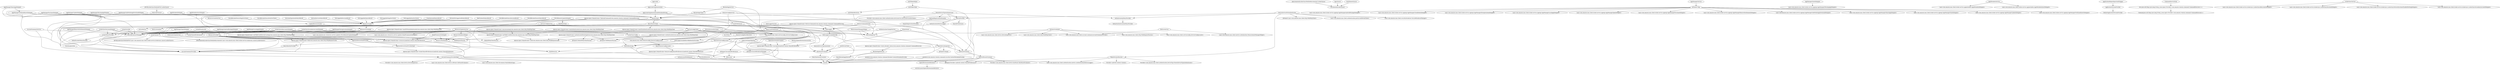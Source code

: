 digraph G1 {
  concentrate = true;
  n2 [label="@FullLockerSyncModule$Full LockerSyncer"];
  n2 -> FullLockerSyncer;
  n3 [label="@IncrementalLockerSyncModule$Incremental LockerSyncer"];
  n3 -> IncrementalLockerSyncer;
  n4 [label="@Named EncryptedPreferences"];
  n4 -> Context;
  n4 -> Obfuscator;
  n5 [label="@Named Map"];
  n6 [label="Lazy<com.amazon.mas.client.locker.service.appmgr.AppManagerAndroidPackageDelegate>"];
  n5 -> n6;
  n7 [label="Lazy<com.amazon.mas.client.locker.service.appmgr.AppManagerCloudDeleteDelegate>"];
  n5 -> n7;
  n8 [label="Lazy<com.amazon.mas.client.locker.service.appmgr.AppManagerDeregistrationDelegate>"];
  n5 -> n8;
  n9 [label="Lazy<com.amazon.mas.client.locker.service.appmgr.AppManagerLocalAppDelegate>"];
  n5 -> n9;
  n10 [label="Lazy<com.amazon.mas.client.locker.service.appmgr.AppManagerOpenDelegate>"];
  n5 -> n10;
  n11 [label="Lazy<com.amazon.mas.client.locker.service.appmgr.AppManagerPurchaseDelegate>"];
  n5 -> n11;
  n12 [label="Lazy<com.amazon.mas.client.locker.service.appmgr.AppManagerRemoveEntitlementDelegate>"];
  n5 -> n12;
  n13 [label="Lazy<com.amazon.mas.client.locker.service.appmgr.AppManagerSafeModeAppDownloadDelegate>"];
  n5 -> n13;
  n14 [label="Lazy<com.amazon.mas.client.locker.service.appmgr.AppManagerShareAppDelegate>"];
  n5 -> n14;
  n15 [label="Lazy<com.amazon.mas.client.locker.service.appmgr.AppManagerStateDelegate>"];
  n5 -> n15;
  n16 [label="Lazy<com.amazon.mas.client.locker.service.appmgr.AppManagerUpdateDelegate>"];
  n5 -> n16;
  n17 [label="Lazy<com.amazon.mas.client.locker.service.appmgr.AppManagerVerifyAndInsertDelegate>"];
  n5 -> n17;
  n18 [label="@Named SecureBroadcastManager"];
  n18 -> Context;
  n19 [label="@javax.inject.Named(value=MetricsCommand)/com.amazon.venezia.command.CommandExecutor"];
  n19 -> DeviceInspector;
  n19 -> MASLogger;
  n19 -> Context;
  n19 -> AccountSummaryProvider;
  n20 [label="@javax.inject.Named(value=TailwindCommand)/com.amazon.venezia.command.CommandExecutor"];
  n20 -> SecureBroadcastManager;
  n20 -> AccountSummaryProvider;
  n20 -> HardwareEvaluator;
  n20 -> UserPreferences;
  n21 [label="@javax.inject.Named(value=authenticated)/com.amazon.mas.client.http.WebHttpClient"];
  n22 [label="@Named DefaultHttpClientFactory"];
  n21 -> n22;
  n23 [label="@Named WebRequestFactory"];
  n21 -> n23;
  n24 [label="@javax.inject.Named(value=null)/com.amazon.mas.client.http.HttpRequestCache"];
  n21 -> n24;
  n25 [label="@javax.inject.Named(value=authenticatedNonSingleton)/com.amazon.mas.client.http.WebHttpClient"];
  n25 -> n22;
  n25 -> n23;
  n25 -> n24;
  n26 [label="@javax.inject.Named(value=check_blocked_status)/com.amazon.venezia.command.CommandExecutor"];
  n26 -> BlockedAppDetector;
  n27 [label="@javax.inject.Named(value=disk)/com.amazon.mas.client.http.HttpRequestCache"];
  n27 -> Context;
  n28 [label="@javax.inject.Named(value=encrypted)/android.content.SharedPreferences"];
  n28 -> Context;
  n28 -> Obfuscator;
  n29 [label="@javax.inject.Named(value=featureConfigSharedPreferences)/android.content.SharedPreferences"];
  n29 -> Context;
  n29 -> Obfuscator;
  n30 [label="@javax.inject.Named(value=lockerSharedPreferences)/android.content.SharedPreferences"];
  n30 -> Context;
  n31 [label="@javax.inject.Named(value=masDSAuthenticated)/com.amazon.mas.client.http.WebHttpClient"];
  n31 -> n25;
  n32 [label="@javax.inject.Named(value=masDSNonAuthenticated)/com.amazon.mas.client.http.WebHttpClient"];
  n33 [label="@javax.inject.Named(value=notToBeUsedDirectlyCaching)/com.amazon.mas.client.http.WebHttpClient"];
  n32 -> n33;
  n34 [label="@javax.inject.Named(value=nonAuthenticated)/com.amazon.mas.client.http.WebHttpClient"];
  n35 [label="@javax.inject.Named(value=notToBeUsedDirectly)/com.amazon.mas.client.http.WebHttpClient"];
  n34 -> n35;
  n36 [label="@javax.inject.Named(value=nonconsuming)/com.amazon.mas.client.http.WebHttpClient"];
  n36 -> n35;
  n35 -> n24;
  n35 -> DefaultHttpClientFactory;
  n35 -> WebRequestFactory;
  n33 -> n27;
  n33 -> DefaultHttpClientFactory;
  n33 -> WebRequestFactory;
  n37 [label="@javax.inject.Named(value=resources)/android.content.SharedPreferences"];
  n37 -> Context;
  AccountSummaryProvider -> AccountSummaryProviderImpl;
  n38 [label="@Named Provider<android.content.SharedPreferences>"];
  AccountSummaryProviderImpl -> n38;
  n39 [label="Provider<com.amazon.mas.client.device.DeviceInspector>"];
  AccountSummaryProviderImpl -> n39;
  n40 [label="Lazy<com.amazon.mas.client.authentication.metrics.AuthenticationMetricsLogger>"];
  AccountSummaryProviderImpl -> n40;
  n41 [label="Lazy<com.amazon.mas.client.device.software.SoftwareEvaluator>"];
  AccountSummaryProviderImpl -> n41;
  n42 [label="Lazy<com.amazon.mas.client.dscommon.MasDsBootstrap>"];
  AccountSummaryProviderImpl -> n42;
  AccountSummaryProviderImpl -> Context;
  AccountSummaryService -> AccountSummaryProviderImpl;
  AccountSummaryService -> SecureBroadcastManager;
  AmazonDeviceTypeAnnotator -> HardwareEvaluator;
  AppLocker -> AppLockerImplementation;
  n43 [label="AppLockerImplementation$MetadataFetcher"];
  AppLockerImplementation -> n43;
  AppLockerImplementation -> Context;
  AppLockerImplementation -> AccountSummaryProvider;
  n43 -> SecureBroadcastManager;
  n43 -> MasDsClient;
  n43 -> Context;
  AppManagerAndroidPackageDelegate -> SecureBroadcastManager;
  AppManagerDeregistrationDelegate -> LockerSharedPreferences;
  AppManagerLocalAppDelegate -> SecureBroadcastManager;
  AppManagerMissingAppDelegate -> MasDsClient;
  AppManagerMissingAppDelegate -> AccountSummaryProvider;
  AppManagerOpenDelegate -> SecureBroadcastManager;
  AppManagerPurchaseDelegate -> SecureBroadcastManager;
  AppManagerPurchaseDelegate -> MasDsClient;
  AppManagerPurchaseDelegate -> AccountSummaryProvider;
  AppManagerRemoveEntitlementDelegate -> SecureBroadcastManager;
  AppManagerRemoveEntitlementDelegate -> AccountSummaryProvider;
  AppManagerSafeModeAppDownloadDelegate -> MasDsClient;
  AppManagerSafeModeAppDownloadDelegate -> AccountSummaryProvider;
  AppManagerService -> n5;
  AppManagerShareAppDelegate -> SecureBroadcastManager;
  AppManagerShareAppDelegate -> AppManagerVerifyAndInsertDelegate;
  AppManagerShareAppDelegate -> AccountSummaryProvider;
  n44 [label="Lazy<com.amazon.mas.client.locker.service.appmgr.AppManagerMissingAppDelegate>"];
  AppManagerStateDelegate -> n44;
  AppManagerUpdateDelegate -> SecureBroadcastManager;
  AppManagerUpdateDelegate -> MasDsClient;
  AppManagerUpdateDelegate -> AccountSummaryProvider;
  AppManagerVerifyAndInsertDelegate -> SecureBroadcastManager;
  AppManagerVerifyAndInsertDelegate -> MasDsClient;
  AppManagerVerifyAndInsertDelegate -> AccountSummaryProvider;
  AppMetadataDelegate -> SecureBroadcastManager;
  AppMetadataDelegate -> MasDsClient;
  n45 [label="Lazy<com.amazon.mas.client.locker.service.appmetadata.AppMetadataDelegate>"];
  AppMetadataService -> n45;
  n46 [label="Lazy<com.amazon.mas.client.locker.service.appmetadata.AppMetadataSyncDelegate>"];
  AppMetadataService -> n46;
  AppMetadataSyncDelegate -> SecureBroadcastManager;
  AppMetadataSyncDelegate -> MasDsClient;
  n47 [label="ApplicationHelper$InjectionWrapper"];
  n47 -> ApplicationVersionProvider;
  ApplicationVersionProvider -> DefaultApplicationVersionProvider;
  AppsSyncer -> IncrementalLockerSyncer;
  AppstoreDeviceStateProvider -> AppstoreDeviceStateProviderImpl;
  AppstoreDeviceStateProviderImpl -> Context;
  AppstoreDeviceStateProviderImpl -> AccountSummaryProvider;
  AppstoreDeviceStateProviderImpl -> HardwareEvaluator;
  AuthPortalClient -> Context;
  AuthPortalClient -> HardwareEvaluator;
  AuthTokenHelper -> AuthTokenTable;
  AuthTokenRetriever -> MasDsClient;
  AuthTokenRetriever -> Context;
  AuthTokenTable -> AuthTokenRetriever;
  AuthTokenTable -> Context;
  AuthenticatedWebRequest -> Context;
  AuthenticationChangeService -> SecureBroadcastManager;
  n48 [label="Lazy<com.amazon.mas.client.account.summary.AccountSummaryProvider>"];
  AuthenticationChangeService -> n48;
  AuthenticationMetricsLogger -> MASLogger;
  AuthenticationMetricsLogger -> Context;
  AuthenticationPolicyProvider -> DefaultAuthenticationPolicyProvider;
  BadContentFailureResult -> ResourceCache;
  BasicBlockedAppDetector -> Context;
  BasicBuildDetector -> Context;
  n49 [label="@Named Integer"];
  BasicDeviceInspector -> n49;
  BasicDeviceInspector -> Context;
  BasicDeviceInspector -> HardwareEvaluator;
  BasicDeviceInspector -> SoftwareEvaluator;
  BasicFeatureConfigLocator -> n29;
  BasicHardwareEvaluator -> Context;
  BasicIdentityProvider -> AccountSummaryProvider;
  BasicMasDsClient -> MasDsBootstrap;
  BasicMasDsClient -> n31;
  BasicMasDsClient -> n32;
  BasicMasDsClient -> DeviceInspector;
  BasicMasDsClient -> MASLogger;
  BasicMasDsClient -> ActiveMetrics;
  BasicMasDsClient -> Context;
  BasicMasDsClient -> AccountSummaryProvider;
  BasicMasDsClient -> MetricsSerializer;
  n50 [label="com.amazon.mas.client.serviceconfig.ServiceConfigLocator"];
  BasicMasDsClient -> n50;
  BasicServiceConfigLocator -> MasDsBootstrap;
  BasicServiceConfigLocator -> n28;
  BasicServiceConfigLocator -> Context;
  BasicSoftwareEvaluator -> n38;
  n51 [label="Provider<com.amazon.mas.client.device.hardware.HardwareEvaluator>"];
  BasicSoftwareEvaluator -> n51;
  BasicSoftwareEvaluator -> Context;
  BasicSoftwareEvaluator -> OpenGlExtensionsRetriever;
  BasicUserPreferences -> SecureBroadcastManager;
  BasicUserPreferences -> LegacySettingsMigrator;
  BasicUserPreferences -> n18;
  BasicUserPreferences -> n4;
  BasicUserPreferences -> Context;
  BasicUserPreferences -> HardwareEvaluator;
  BasicUserPreferences -> SyncPolicy;
  BlockedAppClient -> MasDsClient;
  BlockedAppDetector -> BasicBlockedAppDetector;
  BlockedAppService -> BlockedAppClient;
  BlockedAppService -> n50;
  BuildDetector -> BasicBuildDetector;
  CheckBlockedStatusDecisionResult -> ResourceCache;
  CheckBlockedStatusFailureResult -> ResourceCache;
  CheckBlockedStatusNegativeChoice -> ResourceCache;
  CheckBlockedStatusPositiveChoice -> ResourceCache;
  CheckLoginAction -> AccountSummaryProvider;
  n52 [label="Set<java.util.Map<java.lang.String, javax.inject.Provider<com.amazon.venezia.command.CommandExecutor>>>"];
  CommandServiceStub -> n52;
  DecisionExpirationFailureResult -> ResourceCache;
  DeviceInspector -> BasicDeviceInspector;
  DeviceServiceSSOAuthenticator -> InferredCorPfm;
  DeviceServiceSSOAuthenticator -> AuthenticationPolicyProvider;
  n53 [label="@Named Lazy<com.amazon.mas.client.http.WebHttpClient>"];
  DeviceServiceSSOAuthenticator -> n53;
  n54 [label="Lazy<com.amazon.mas.client.authentication.portal.AuthPortalClient>"];
  DeviceServiceSSOAuthenticator -> n54;
  n55 [label="Lazy<com.amazon.mas.client.security.broadcast.SecureBroadcastManager>"];
  DeviceServiceSSOAuthenticator -> n55;
  n56 [label="TokenFetcher$Factory"];
  DeviceServiceSSOAuthenticator -> n56;
  DeviceServiceSSOClient -> n21;
  DeviceServiceSSOClient -> Context;
  DiskCacheCleanService -> n27;
  EntitlementSyncer -> IncrementalLockerSyncer;
  n57 [label="com.amazon.mas.client.featureconfig.FeatureConfigLocator"];
  FeatureConfigResetReceiver -> n57;
  FeatureConfigService -> SecureBroadcastManager;
  FeatureConfigService -> DeviceInspector;
  FeatureConfigService -> MasDsClient;
  FeatureConfigService -> n57;
  FeatureConfigService -> n29;
  FeatureConfigService -> AccountSummaryProvider;
  FeatureConfigService -> SoftwareEvaluator;
  FeatureConfigService -> n50;
  FetchRemoteUpdateDelegate -> ResourcePathBuilder;
  FetchRemoteUpdateDelegate -> n57;
  FetchRemoteUpdateDelegate -> WebHttpClient;
  FetchRemoteUpdateDelegate -> WebRequestFactory;
  FetchRemoteUpdateDelegate -> n37;
  FetchRemoteUpdateDelegate -> ResourceCache;
  FullLockerSyncer -> SecureBroadcastManager;
  FullLockerSyncer -> MasDsClient;
  GlobalValues -> DeviceInspector;
  GlobalValues -> HardwareEvaluator;
  GlobalValues -> SoftwareEvaluator;
  HardwareEvaluator -> BasicHardwareEvaluator;
  InferredCorPfm -> SecureBroadcastManager;
  InferredCorPfm -> SharedPreferences;
  InferredCorPfm -> AuthenticationMetricsLogger;
  InstanceContainer -> n48;
  n58 [label="Lazy<com.amazon.mas.client.device.DeviceInspector>"];
  InstanceContainer -> n58;
  n59 [label="Lazy<com.amazon.mas.client.http.WebHttpClient>"];
  InstanceContainer -> n59;
  n60 [label="Lazy<com.amazon.mas.client.http.WebRequestFactory>"];
  InstanceContainer -> n60;
  n61 [label="Lazy<com.amazon.mas.client.serviceconfig.ServiceConfigLocator>"];
  InstanceContainer -> n61;
  InstanceContainer -> Context;
  InternalServiceFailureResult -> ResourceCache;
  LegacySettingsMigrator -> n28;
  LegacySettingsMigrator -> n4;
  LockerBroadcaster -> SecureBroadcastManager;
  LockerPolicyProvider -> DefaultLockerPolicyProvider;
  LockerProvider -> SecureBroadcastManager;
  LockerProvider -> LockerPolicyProvider;
  LockerSharedPreferences -> n30;
  LockerSyncAllAccountsDelegate -> LockerSharedPreferences;
  LockerSyncAllAccountsDelegate -> SecureBroadcastManager;
  LockerSyncAllAccountsDelegate -> LockerPolicyProvider;
  LockerSyncAllAccountsDelegate -> LockerSyncConfig;
  LockerSyncAllAccountsDelegate -> AccountSummaryProvider;
  LockerSyncAllAccountsDelegate -> LockerSyncer;
  LockerSyncAllAccountsDelegate -> n50;
  LockerSyncConfig -> n57;
  LockerSyncDecisionDelegate -> LockerSharedPreferences;
  LockerSyncDecisionDelegate -> SecureBroadcastManager;
  LockerSyncDecisionDelegate -> LockerPolicyProvider;
  LockerSyncDecisionDelegate -> AccountSummaryProvider;
  LockerSyncSecondaryAccountDelegate -> LockerSharedPreferences;
  LockerSyncSecondaryAccountDelegate -> SecureBroadcastManager;
  LockerSyncSecondaryAccountDelegate -> LockerSyncConfig;
  LockerSyncSecondaryAccountDelegate -> LockerSyncer;
  n62 [label="Lazy<com.amazon.mas.client.locker.service.lockersync.LockerSyncAllAccountsDelegate>"];
  LockerSyncService -> n62;
  n63 [label="Lazy<com.amazon.mas.client.locker.service.lockersync.LockerSyncDecisionDelegate>"];
  LockerSyncService -> n63;
  n64 [label="Lazy<com.amazon.mas.client.locker.service.lockersync.LockerSyncNetworkListenerEnabledSettingDelegate>"];
  LockerSyncService -> n64;
  n65 [label="Lazy<com.amazon.mas.client.locker.service.lockersync.LockerSyncSecondaryAccountDelegate>"];
  LockerSyncService -> n65;
  n66 [label="@FullLockerSyncModule$Full Lazy<com.amazon.mas.client.locker.service.lockersync.syncer.LockerSyncer>"];
  LockerSyncer -> n66;
  n67 [label="@IncrementalLockerSyncModule$Incremental Lazy<com.amazon.mas.client.locker.service.lockersync.syncer.LockerSyncer>"];
  LockerSyncer -> n67;
  MASLogger -> MASLoggerAvailabilitySdk;
  n68 [label="MASLoggerAvailabilitySdk$IdentityProvider"];
  MASLoggerAvailabilitySdk -> n68;
  MASLoggerAvailabilitySdk -> AmazonDeviceTypeAnnotator;
  MASLoggerAvailabilitySdk -> Context;
  n68 -> BasicIdentityProvider;
  MASLoggerFactory -> MASLogger;
  MasDsBootstrap -> Context;
  MasDsBootstrap -> BuildDetector;
  MasDsClient -> BasicMasDsClient;
  MeasurementManagerHelper -> DeviceInspector;
  MeasurementManagerHelper -> Context;
  MeasurementManagerHelper -> AccountSummaryProvider;
  MetricsCommandAction -> DeviceInspector;
  MetricsCommandAction -> MASLogger;
  MetricsCommandAction -> Context;
  MetricsCommandAction -> AccountSummaryProvider;
  MetricsService -> n48;
  n69 [label="Lazy<com.amazon.mas.client.metrics.initialization.MeasurementManagerHelper>"];
  MetricsService -> n69;
  NotLoggedInDecisionResult -> ResourceCache;
  NotLoggedInFailureResult -> ResourceCache;
  NotLoggedInNegativeChoice -> ResourceCache;
  NotLoggedInPositiveChoice -> ResourceCache;
  OpenGlActivityInterrogator -> n28;
  OpenGlExtensionsRetriever -> ActivityLaunchOpenGlExtensionsRetriever;
  OptionalRegistrationMetadata -> EmptyRegistrationMetadata;
  ParentDeviceTypeAuthenticator -> InferredCorPfm;
  ParentDeviceTypeAuthenticator -> MasDsBootstrap;
  ParentDeviceTypeAuthenticator -> AuthenticationPolicyProvider;
  ParentDeviceTypeAuthenticator -> OptionalRegistrationMetadata;
  ParentDeviceTypeAuthenticator -> DeviceInspector;
  n70 [label="Provider<com.amazon.mas.client.authentication.deviceservice.DeviceServiceSSOClient>"];
  ParentDeviceTypeAuthenticator -> n70;
  ParentDeviceTypeAuthenticator -> n28;
  ParentDeviceTypeAuthenticator -> Context;
  ReadFromAssetsDelegate -> ResourcePathBuilder;
  ReadFromAssetsDelegate -> n37;
  ResourceCache -> ResourceCacheImpl;
  ResourceCacheImpl -> SecureBroadcastManager;
  ResourceCacheImpl -> ResourceProvider;
  ResourceCacheImpl -> n37;
  ResourceCacheService -> UpdateResourceCache;
  ResourceDatabaseHelper -> ResourcePathBuilder;
  ResourceDatabaseHelper -> Context;
  ResourcePathBuilder -> Context;
  ResourceProvider -> ResourcePathBuilder;
  ResourceProvider -> n37;
  ResourceProvider -> Context;
  ResourceProvider -> BuildDetector;
  ResourceProvider -> AppstoreDeviceStateProvider;
  ResourceUpdateService -> SecureBroadcastManager;
  ResourceUpdateService -> n57;
  ResourceUpdateService -> ResourceDatabaseHelper;
  n71 [label="Lazy<com.amazon.mcc.resources.service.updates.FetchRemoteUpdateDelegate>"];
  ResourceUpdateService -> n71;
  n72 [label="Lazy<com.amazon.mcc.resources.service.updates.ReadFromAssetsDelegate>"];
  ResourceUpdateService -> n72;
  ResourceUpdateService -> n37;
  ResourceUpdateService -> BuildDetector;
  RetrieveOpenGlExtensionsActivity -> n28;
  SecureBroadcastManager -> Context;
  ServiceConfigClient -> n21;
  ServiceConfigClient -> n23;
  ServiceConfigClient -> DeviceInspector;
  ServiceConfigClient -> Context;
  ServiceConfigClient -> AccountSummaryProvider;
  ServiceConfigClient -> n50;
  ServiceConfigService -> SecureBroadcastManager;
  ServiceConfigService -> ServiceConfigClient;
  ServiceConfigService -> AccountSummaryProvider;
  ServiceConfigService -> n50;
  n73 [label="Unbound:java.util.Map<java.lang.String, javax.inject.Provider<com.amazon.venezia.command.CommandExecutor>>"];
  n52 -> n73;
  n52 -> n73;
  n52 -> n73;
  n52 -> n73;
  SoftwareEvaluator -> BasicSoftwareEvaluator;
  n56 -> n38;
  n74 [label="Provider<android.content.Context>"];
  n56 -> n74;
  n75 [label="Provider<com.amazon.mas.client.authentication.deviceType.ParentDeviceTypeAuthenticator>"];
  n56 -> n75;
  n56 -> n40;
  UnauthorizedFailureResult -> ResourceCache;
  UpdateResourceCache -> ResourceCacheImpl;
  UserPreferences -> BasicUserPreferences;
  VersionNotSupportedFailureResult -> ResourceCache;
  WebHttpClient -> n35;
  n57 -> BasicFeatureConfigLocator;
  n50 -> BasicServiceConfigLocator;
  n76 [label="members/com.amazon.venezia.command.blocked.ContentMetadataProvider"];
  n76 -> Context;
  n77 [label="members/com.amazon.venezia.command.security.ContentMetadataProvider"];
  n77 -> Context;
}
